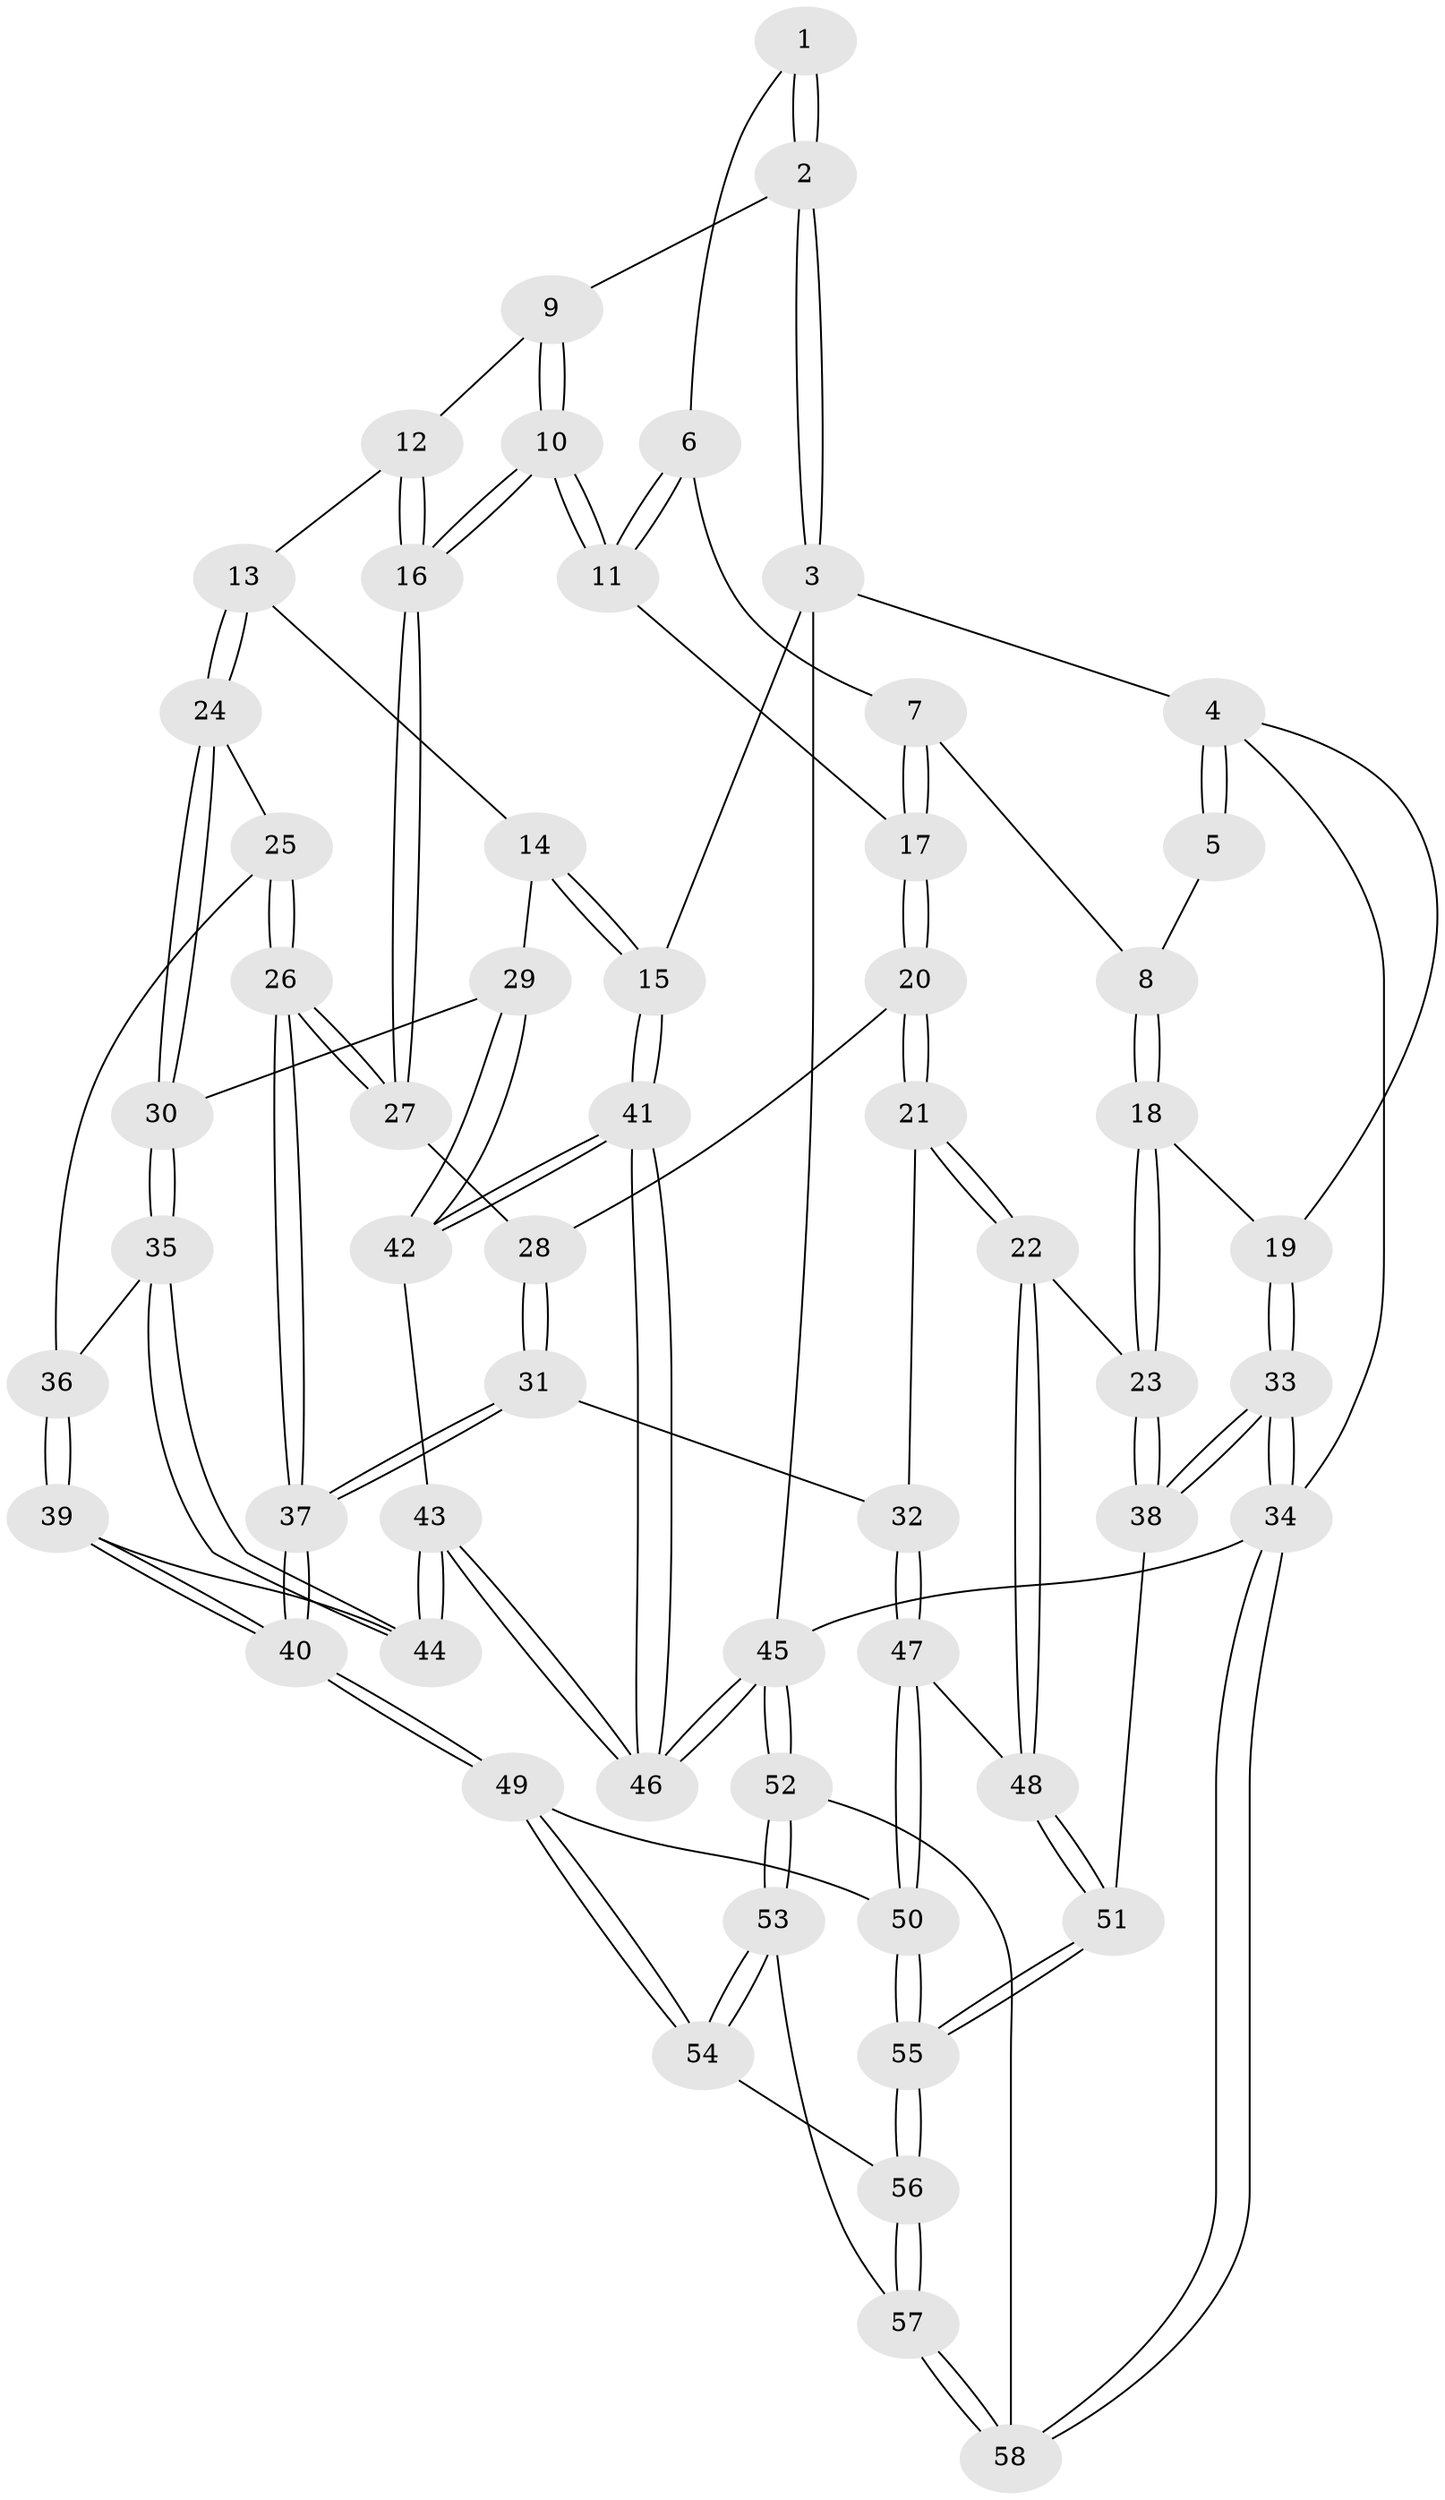 // coarse degree distribution, {3: 0.11764705882352941, 4: 0.4411764705882353, 6: 0.029411764705882353, 5: 0.38235294117647056, 7: 0.029411764705882353}
// Generated by graph-tools (version 1.1) at 2025/52/02/27/25 19:52:38]
// undirected, 58 vertices, 142 edges
graph export_dot {
graph [start="1"]
  node [color=gray90,style=filled];
  1 [pos="+0.49429456493648033+0"];
  2 [pos="+0.6430656852737058+0"];
  3 [pos="+1+0"];
  4 [pos="+0+0"];
  5 [pos="+0.1914920173976061+0"];
  6 [pos="+0.45301837877603046+0.006964577469602571"];
  7 [pos="+0.3281143297043711+0.1759816070939298"];
  8 [pos="+0.27680648704722655+0.1774291489346444"];
  9 [pos="+0.6615401477462501+0"];
  10 [pos="+0.5748732403984304+0.23686604985814164"];
  11 [pos="+0.4821726293498818+0.2001450177953364"];
  12 [pos="+0.7736215889721649+0.15258668696804947"];
  13 [pos="+0.8327016138328459+0.19396737984194143"];
  14 [pos="+1+0.15159307045260448"];
  15 [pos="+1+0.07442286601320784"];
  16 [pos="+0.603065019944323+0.2931975784406833"];
  17 [pos="+0.40347045183912333+0.2303205516837228"];
  18 [pos="+0.15615545319445284+0.2779869492119668"];
  19 [pos="+0+0"];
  20 [pos="+0.4019655039318955+0.25377188389144467"];
  21 [pos="+0.2897254542989126+0.37917717429521003"];
  22 [pos="+0.22544332025123692+0.38064870717591737"];
  23 [pos="+0.17717865673075892+0.35020807266620463"];
  24 [pos="+0.799353117339353+0.3090473088830389"];
  25 [pos="+0.6780871313617259+0.3404807174484727"];
  26 [pos="+0.6132947338581111+0.330524853188267"];
  27 [pos="+0.605264270649248+0.31069466464992085"];
  28 [pos="+0.4393783283569871+0.31663460626508055"];
  29 [pos="+0.8656837433136348+0.3801408008143034"];
  30 [pos="+0.8589412695957557+0.380265718096273"];
  31 [pos="+0.40833668404563883+0.4110580403577277"];
  32 [pos="+0.3820366788900596+0.41138632058005575"];
  33 [pos="+0+0.6604629255869716"];
  34 [pos="+0+1"];
  35 [pos="+0.8222409297032102+0.44859908840649737"];
  36 [pos="+0.7283236319138597+0.4134369277461997"];
  37 [pos="+0.5493543560593298+0.4855046383364912"];
  38 [pos="+0+0.6251348202228608"];
  39 [pos="+0.7131292714748164+0.5214829320946521"];
  40 [pos="+0.56667246483744+0.5864771522382622"];
  41 [pos="+1+0.46795241052670905"];
  42 [pos="+0.9446466248821661+0.40762878914653616"];
  43 [pos="+0.8457431079662896+0.5449558231553149"];
  44 [pos="+0.8165292779688778+0.5116797145162598"];
  45 [pos="+1+1"];
  46 [pos="+1+1"];
  47 [pos="+0.34515294745130753+0.593112107989617"];
  48 [pos="+0.2693565926295744+0.5678618154689606"];
  49 [pos="+0.5586689961246568+0.6204432484770596"];
  50 [pos="+0.3884859064188976+0.6227002324130225"];
  51 [pos="+0.15447972369527407+0.6455312013777473"];
  52 [pos="+0.8558255687300403+0.9972122127153316"];
  53 [pos="+0.7247278811216359+0.873694189087766"];
  54 [pos="+0.6210947429209969+0.757707926096469"];
  55 [pos="+0.278688033453621+0.8078026094322307"];
  56 [pos="+0.2819519142635602+0.8475268362380686"];
  57 [pos="+0.25455007213887265+0.9187314834280126"];
  58 [pos="+0.1060515106118748+1"];
  1 -- 2;
  1 -- 2;
  1 -- 6;
  2 -- 3;
  2 -- 3;
  2 -- 9;
  3 -- 4;
  3 -- 15;
  3 -- 45;
  4 -- 5;
  4 -- 5;
  4 -- 19;
  4 -- 34;
  5 -- 8;
  6 -- 7;
  6 -- 11;
  6 -- 11;
  7 -- 8;
  7 -- 17;
  7 -- 17;
  8 -- 18;
  8 -- 18;
  9 -- 10;
  9 -- 10;
  9 -- 12;
  10 -- 11;
  10 -- 11;
  10 -- 16;
  10 -- 16;
  11 -- 17;
  12 -- 13;
  12 -- 16;
  12 -- 16;
  13 -- 14;
  13 -- 24;
  13 -- 24;
  14 -- 15;
  14 -- 15;
  14 -- 29;
  15 -- 41;
  15 -- 41;
  16 -- 27;
  16 -- 27;
  17 -- 20;
  17 -- 20;
  18 -- 19;
  18 -- 23;
  18 -- 23;
  19 -- 33;
  19 -- 33;
  20 -- 21;
  20 -- 21;
  20 -- 28;
  21 -- 22;
  21 -- 22;
  21 -- 32;
  22 -- 23;
  22 -- 48;
  22 -- 48;
  23 -- 38;
  23 -- 38;
  24 -- 25;
  24 -- 30;
  24 -- 30;
  25 -- 26;
  25 -- 26;
  25 -- 36;
  26 -- 27;
  26 -- 27;
  26 -- 37;
  26 -- 37;
  27 -- 28;
  28 -- 31;
  28 -- 31;
  29 -- 30;
  29 -- 42;
  29 -- 42;
  30 -- 35;
  30 -- 35;
  31 -- 32;
  31 -- 37;
  31 -- 37;
  32 -- 47;
  32 -- 47;
  33 -- 34;
  33 -- 34;
  33 -- 38;
  33 -- 38;
  34 -- 58;
  34 -- 58;
  34 -- 45;
  35 -- 36;
  35 -- 44;
  35 -- 44;
  36 -- 39;
  36 -- 39;
  37 -- 40;
  37 -- 40;
  38 -- 51;
  39 -- 40;
  39 -- 40;
  39 -- 44;
  40 -- 49;
  40 -- 49;
  41 -- 42;
  41 -- 42;
  41 -- 46;
  41 -- 46;
  42 -- 43;
  43 -- 44;
  43 -- 44;
  43 -- 46;
  43 -- 46;
  45 -- 46;
  45 -- 46;
  45 -- 52;
  45 -- 52;
  47 -- 48;
  47 -- 50;
  47 -- 50;
  48 -- 51;
  48 -- 51;
  49 -- 50;
  49 -- 54;
  49 -- 54;
  50 -- 55;
  50 -- 55;
  51 -- 55;
  51 -- 55;
  52 -- 53;
  52 -- 53;
  52 -- 58;
  53 -- 54;
  53 -- 54;
  53 -- 57;
  54 -- 56;
  55 -- 56;
  55 -- 56;
  56 -- 57;
  56 -- 57;
  57 -- 58;
  57 -- 58;
}
